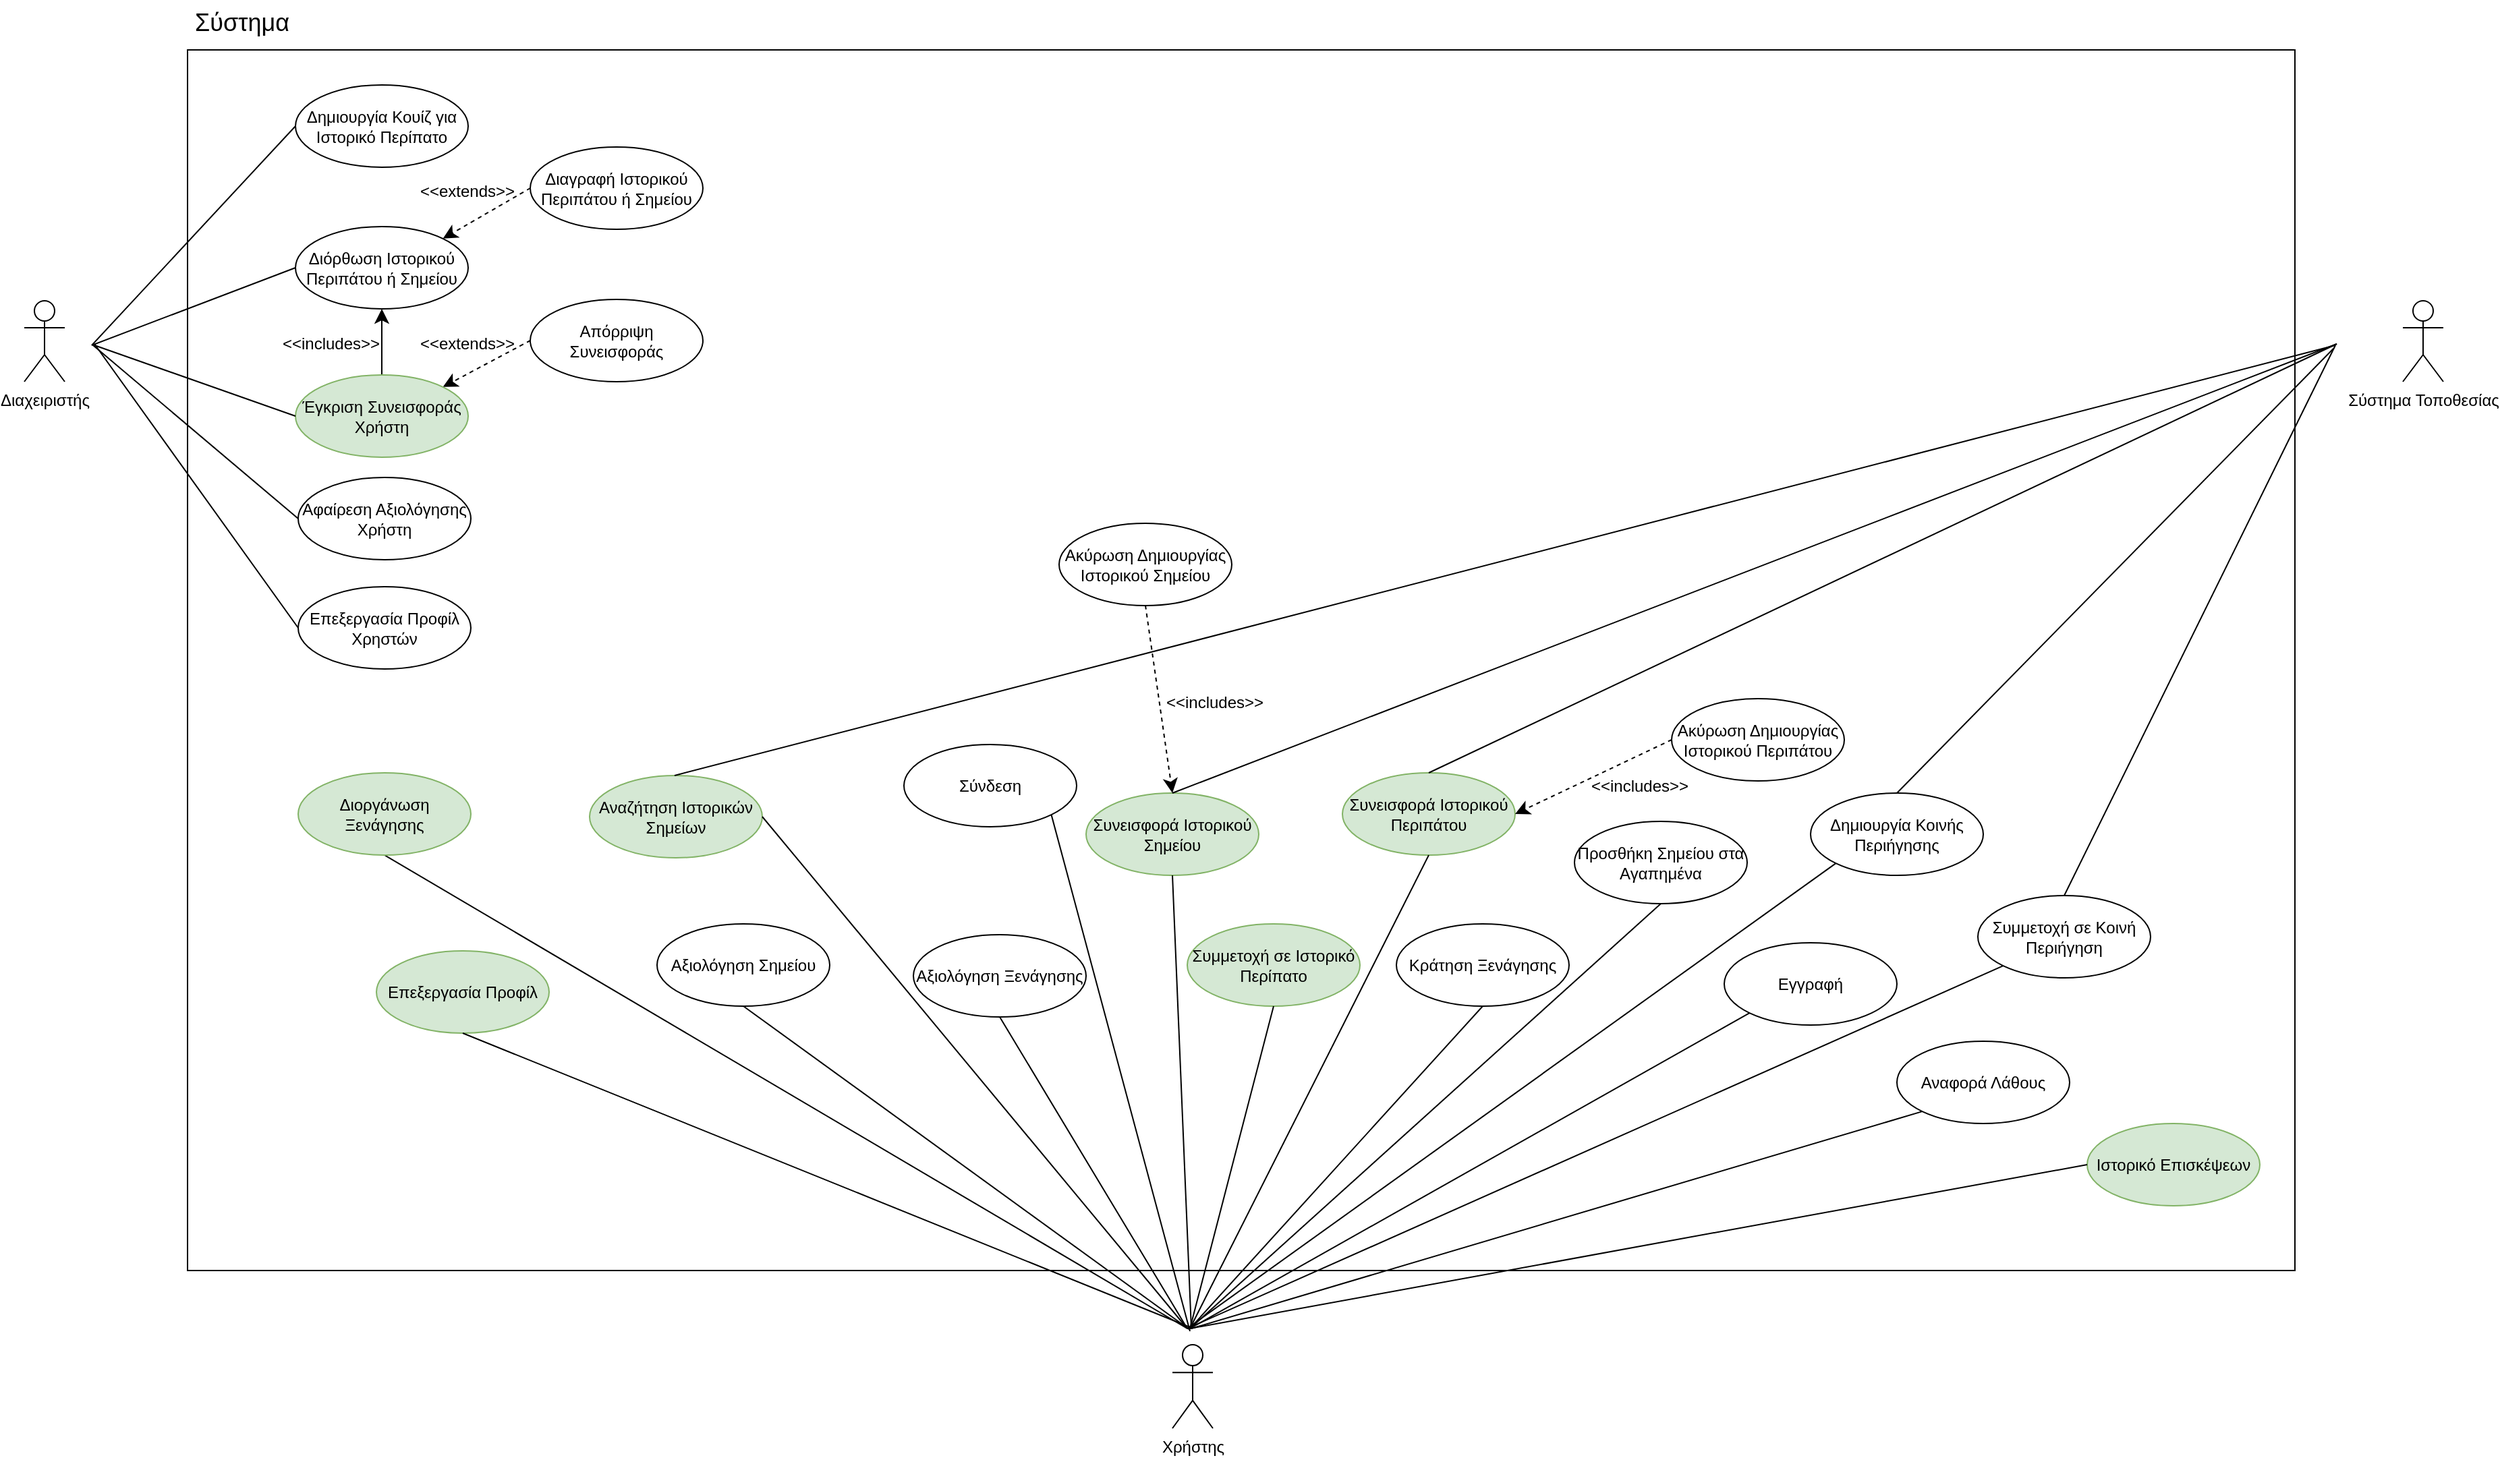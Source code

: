 <mxfile version="24.2.1" type="device">
  <diagram name="Σελίδα-1" id="uMqA1R6x-6Gs1QEI-oIA">
    <mxGraphModel dx="2015" dy="1322" grid="0" gridSize="10" guides="1" tooltips="1" connect="1" arrows="1" fold="1" page="0" pageScale="1" pageWidth="827" pageHeight="1169" math="0" shadow="0">
      <root>
        <mxCell id="0" />
        <mxCell id="1" parent="0" />
        <mxCell id="8HXO2fy5qahvrB5KiCP4-82" value="" style="rounded=0;whiteSpace=wrap;html=1;fillColor=none;" vertex="1" parent="1">
          <mxGeometry x="-171" y="-266" width="1562" height="905" as="geometry" />
        </mxCell>
        <mxCell id="8HXO2fy5qahvrB5KiCP4-1" value="Δημιουργία Κουίζ για&lt;br&gt;Ιστορικό Περίπατο" style="ellipse;whiteSpace=wrap;html=1;" vertex="1" parent="1">
          <mxGeometry x="-91" y="-240" width="128" height="61" as="geometry" />
        </mxCell>
        <mxCell id="8HXO2fy5qahvrB5KiCP4-2" value="Διαχειριστής" style="shape=umlActor;verticalLabelPosition=bottom;verticalAlign=top;html=1;outlineConnect=0;" vertex="1" parent="1">
          <mxGeometry x="-292" y="-80" width="30" height="60" as="geometry" />
        </mxCell>
        <mxCell id="8HXO2fy5qahvrB5KiCP4-3" value="Χρήστης" style="shape=umlActor;verticalLabelPosition=bottom;verticalAlign=top;html=1;outlineConnect=0;" vertex="1" parent="1">
          <mxGeometry x="559" y="694" width="30" height="62" as="geometry" />
        </mxCell>
        <mxCell id="8HXO2fy5qahvrB5KiCP4-8" value="Σύστημα Τοποθεσίας" style="shape=umlActor;verticalLabelPosition=bottom;verticalAlign=top;html=1;outlineConnect=0;" vertex="1" parent="1">
          <mxGeometry x="1471" y="-80" width="30" height="60" as="geometry" />
        </mxCell>
        <mxCell id="8HXO2fy5qahvrB5KiCP4-14" value="Διόρθωση Ιστορικού Περιπάτου ή Σημείου" style="ellipse;whiteSpace=wrap;html=1;" vertex="1" parent="1">
          <mxGeometry x="-91" y="-135" width="128" height="61" as="geometry" />
        </mxCell>
        <mxCell id="8HXO2fy5qahvrB5KiCP4-15" value="Διαγραφή Ιστορικού Περιπάτου ή Σημείου" style="ellipse;whiteSpace=wrap;html=1;" vertex="1" parent="1">
          <mxGeometry x="83" y="-194" width="128" height="61" as="geometry" />
        </mxCell>
        <mxCell id="8HXO2fy5qahvrB5KiCP4-29" style="edgeStyle=none;curved=1;rounded=0;orthogonalLoop=1;jettySize=auto;html=1;exitX=0;exitY=0.5;exitDx=0;exitDy=0;entryX=1;entryY=0;entryDx=0;entryDy=0;fontSize=12;startSize=8;endSize=8;dashed=1;" edge="1" parent="1" source="8HXO2fy5qahvrB5KiCP4-16" target="8HXO2fy5qahvrB5KiCP4-17">
          <mxGeometry relative="1" as="geometry" />
        </mxCell>
        <mxCell id="8HXO2fy5qahvrB5KiCP4-16" value="Απόρριψη Συνεισφοράς" style="ellipse;whiteSpace=wrap;html=1;" vertex="1" parent="1">
          <mxGeometry x="83" y="-81" width="128" height="61" as="geometry" />
        </mxCell>
        <mxCell id="8HXO2fy5qahvrB5KiCP4-30" style="edgeStyle=none;curved=1;rounded=0;orthogonalLoop=1;jettySize=auto;html=1;exitX=0.5;exitY=0;exitDx=0;exitDy=0;entryX=0.5;entryY=1;entryDx=0;entryDy=0;fontSize=12;startSize=8;endSize=8;" edge="1" parent="1" source="8HXO2fy5qahvrB5KiCP4-17" target="8HXO2fy5qahvrB5KiCP4-14">
          <mxGeometry relative="1" as="geometry" />
        </mxCell>
        <mxCell id="8HXO2fy5qahvrB5KiCP4-17" value="Έγκριση Συνεισφοράς Χρήστη" style="ellipse;whiteSpace=wrap;html=1;fillColor=#d5e8d4;strokeColor=#82b366;" vertex="1" parent="1">
          <mxGeometry x="-91" y="-25" width="128" height="61" as="geometry" />
        </mxCell>
        <mxCell id="8HXO2fy5qahvrB5KiCP4-18" value="Αφαίρεση Αξιολόγησης Χρήστη" style="ellipse;whiteSpace=wrap;html=1;" vertex="1" parent="1">
          <mxGeometry x="-89" y="51" width="128" height="61" as="geometry" />
        </mxCell>
        <mxCell id="8HXO2fy5qahvrB5KiCP4-19" value="Επεξεργασία Προφίλ Χρηστών" style="ellipse;whiteSpace=wrap;html=1;" vertex="1" parent="1">
          <mxGeometry x="-89" y="132" width="128" height="61" as="geometry" />
        </mxCell>
        <mxCell id="8HXO2fy5qahvrB5KiCP4-23" value="" style="endArrow=none;html=1;rounded=0;fontSize=12;startSize=8;endSize=8;curved=1;entryX=0;entryY=0.5;entryDx=0;entryDy=0;" edge="1" parent="1" target="8HXO2fy5qahvrB5KiCP4-1">
          <mxGeometry width="50" height="50" relative="1" as="geometry">
            <mxPoint x="-242" y="-47" as="sourcePoint" />
            <mxPoint x="-115" y="-108" as="targetPoint" />
          </mxGeometry>
        </mxCell>
        <mxCell id="8HXO2fy5qahvrB5KiCP4-24" value="" style="endArrow=none;html=1;rounded=0;fontSize=12;startSize=8;endSize=8;curved=1;entryX=0;entryY=0.5;entryDx=0;entryDy=0;" edge="1" parent="1" target="8HXO2fy5qahvrB5KiCP4-14">
          <mxGeometry width="50" height="50" relative="1" as="geometry">
            <mxPoint x="-242" y="-47" as="sourcePoint" />
            <mxPoint x="-115" y="-108" as="targetPoint" />
          </mxGeometry>
        </mxCell>
        <mxCell id="8HXO2fy5qahvrB5KiCP4-25" value="" style="endArrow=none;html=1;rounded=0;fontSize=12;startSize=8;endSize=8;curved=1;entryX=0;entryY=0.5;entryDx=0;entryDy=0;" edge="1" parent="1" target="8HXO2fy5qahvrB5KiCP4-18">
          <mxGeometry width="50" height="50" relative="1" as="geometry">
            <mxPoint x="-241" y="-47" as="sourcePoint" />
            <mxPoint x="-230" y="92" as="targetPoint" />
          </mxGeometry>
        </mxCell>
        <mxCell id="8HXO2fy5qahvrB5KiCP4-26" value="" style="endArrow=none;html=1;rounded=0;fontSize=12;startSize=8;endSize=8;curved=1;entryX=0.5;entryY=1;entryDx=0;entryDy=0;" edge="1" parent="1" target="8HXO2fy5qahvrB5KiCP4-35">
          <mxGeometry width="50" height="50" relative="1" as="geometry">
            <mxPoint x="570" y="682" as="sourcePoint" />
            <mxPoint x="-148" y="374" as="targetPoint" />
          </mxGeometry>
        </mxCell>
        <mxCell id="8HXO2fy5qahvrB5KiCP4-27" value="" style="endArrow=none;html=1;rounded=0;fontSize=12;startSize=8;endSize=8;curved=1;entryX=0;entryY=0.5;entryDx=0;entryDy=0;" edge="1" parent="1" target="8HXO2fy5qahvrB5KiCP4-17">
          <mxGeometry width="50" height="50" relative="1" as="geometry">
            <mxPoint x="-240" y="-47" as="sourcePoint" />
            <mxPoint x="-139" y="40" as="targetPoint" />
          </mxGeometry>
        </mxCell>
        <mxCell id="8HXO2fy5qahvrB5KiCP4-28" value="" style="endArrow=none;html=1;rounded=0;fontSize=12;startSize=8;endSize=8;curved=1;entryX=0;entryY=0.5;entryDx=0;entryDy=0;" edge="1" parent="1" target="8HXO2fy5qahvrB5KiCP4-19">
          <mxGeometry width="50" height="50" relative="1" as="geometry">
            <mxPoint x="-240" y="-48" as="sourcePoint" />
            <mxPoint x="-117" y="192" as="targetPoint" />
          </mxGeometry>
        </mxCell>
        <mxCell id="8HXO2fy5qahvrB5KiCP4-31" style="edgeStyle=none;curved=1;rounded=0;orthogonalLoop=1;jettySize=auto;html=1;exitX=0;exitY=0.5;exitDx=0;exitDy=0;entryX=1;entryY=0;entryDx=0;entryDy=0;fontSize=12;startSize=8;endSize=8;dashed=1;" edge="1" parent="1" source="8HXO2fy5qahvrB5KiCP4-15" target="8HXO2fy5qahvrB5KiCP4-14">
          <mxGeometry relative="1" as="geometry">
            <mxPoint x="89" y="-103" as="sourcePoint" />
            <mxPoint x="25" y="-69" as="targetPoint" />
          </mxGeometry>
        </mxCell>
        <mxCell id="8HXO2fy5qahvrB5KiCP4-32" value="&lt;font style=&quot;font-size: 12px;&quot;&gt;&amp;lt;&amp;lt;&lt;font style=&quot;font-size: 12px;&quot;&gt;includes&amp;gt;&amp;gt;&lt;/font&gt;&lt;/font&gt;" style="text;html=1;align=center;verticalAlign=middle;resizable=0;points=[];autosize=1;strokeColor=none;fillColor=none;fontSize=16;" vertex="1" parent="1">
          <mxGeometry x="-110" y="-65.5" width="90" height="31" as="geometry" />
        </mxCell>
        <mxCell id="8HXO2fy5qahvrB5KiCP4-33" value="&lt;font style=&quot;font-size: 12px;&quot;&gt;&amp;lt;&amp;lt;&lt;font style=&quot;font-size: 12px;&quot;&gt;extends&amp;gt;&amp;gt;&lt;/font&gt;&lt;/font&gt;" style="text;html=1;align=center;verticalAlign=middle;resizable=0;points=[];autosize=1;strokeColor=none;fillColor=none;fontSize=16;" vertex="1" parent="1">
          <mxGeometry x="-8" y="-65.5" width="88" height="31" as="geometry" />
        </mxCell>
        <mxCell id="8HXO2fy5qahvrB5KiCP4-34" value="&lt;font style=&quot;font-size: 12px;&quot;&gt;&amp;lt;&amp;lt;&lt;font style=&quot;font-size: 12px;&quot;&gt;extends&amp;gt;&amp;gt;&lt;/font&gt;&lt;/font&gt;" style="text;html=1;align=center;verticalAlign=middle;resizable=0;points=[];autosize=1;strokeColor=none;fillColor=none;fontSize=16;" vertex="1" parent="1">
          <mxGeometry x="-8" y="-179" width="88" height="31" as="geometry" />
        </mxCell>
        <mxCell id="8HXO2fy5qahvrB5KiCP4-35" value="Διοργάνωση Ξενάγησης" style="ellipse;whiteSpace=wrap;html=1;fillColor=#d5e8d4;strokeColor=#82b366;" vertex="1" parent="1">
          <mxGeometry x="-89" y="270" width="128" height="61" as="geometry" />
        </mxCell>
        <mxCell id="8HXO2fy5qahvrB5KiCP4-36" value="Επεξεργασία Προφίλ" style="ellipse;whiteSpace=wrap;html=1;fillColor=#d5e8d4;strokeColor=#82b366;" vertex="1" parent="1">
          <mxGeometry x="-31" y="402" width="128" height="61" as="geometry" />
        </mxCell>
        <mxCell id="8HXO2fy5qahvrB5KiCP4-37" value="Αναζήτηση Ιστορικών Σημείων" style="ellipse;whiteSpace=wrap;html=1;fillColor=#d5e8d4;strokeColor=#82b366;" vertex="1" parent="1">
          <mxGeometry x="127" y="272" width="128" height="61" as="geometry" />
        </mxCell>
        <mxCell id="8HXO2fy5qahvrB5KiCP4-38" value="Αξιολόγηση Σημείου" style="ellipse;whiteSpace=wrap;html=1;" vertex="1" parent="1">
          <mxGeometry x="177" y="382" width="128" height="61" as="geometry" />
        </mxCell>
        <mxCell id="8HXO2fy5qahvrB5KiCP4-39" value="Σύνδεση" style="ellipse;whiteSpace=wrap;html=1;" vertex="1" parent="1">
          <mxGeometry x="360" y="249" width="128" height="61" as="geometry" />
        </mxCell>
        <mxCell id="8HXO2fy5qahvrB5KiCP4-40" value="Αξιολόγηση Ξενάγησης" style="ellipse;whiteSpace=wrap;html=1;" vertex="1" parent="1">
          <mxGeometry x="367" y="390" width="128" height="61" as="geometry" />
        </mxCell>
        <mxCell id="8HXO2fy5qahvrB5KiCP4-41" value="Συνεισφορά Ιστορικού Σημείου" style="ellipse;whiteSpace=wrap;html=1;fillColor=#d5e8d4;strokeColor=#82b366;" vertex="1" parent="1">
          <mxGeometry x="495" y="285" width="128" height="61" as="geometry" />
        </mxCell>
        <mxCell id="8HXO2fy5qahvrB5KiCP4-42" value="Συμμετοχή σε Ιστορικό Περίπατο" style="ellipse;whiteSpace=wrap;html=1;fillColor=#d5e8d4;strokeColor=#82b366;" vertex="1" parent="1">
          <mxGeometry x="570" y="382" width="128" height="61" as="geometry" />
        </mxCell>
        <mxCell id="8HXO2fy5qahvrB5KiCP4-43" value="Συνεισφορά Ιστορικού Περιπάτου" style="ellipse;whiteSpace=wrap;html=1;fillColor=#d5e8d4;strokeColor=#82b366;" vertex="1" parent="1">
          <mxGeometry x="685" y="270" width="128" height="61" as="geometry" />
        </mxCell>
        <mxCell id="8HXO2fy5qahvrB5KiCP4-44" value="Κράτηση Ξενάγησης" style="ellipse;whiteSpace=wrap;html=1;" vertex="1" parent="1">
          <mxGeometry x="725" y="382" width="128" height="61" as="geometry" />
        </mxCell>
        <mxCell id="8HXO2fy5qahvrB5KiCP4-45" value="Εγγραφή" style="ellipse;whiteSpace=wrap;html=1;" vertex="1" parent="1">
          <mxGeometry x="968" y="396" width="128" height="61" as="geometry" />
        </mxCell>
        <mxCell id="8HXO2fy5qahvrB5KiCP4-79" style="edgeStyle=none;curved=1;rounded=0;orthogonalLoop=1;jettySize=auto;html=1;exitX=0;exitY=0.5;exitDx=0;exitDy=0;entryX=1;entryY=0.5;entryDx=0;entryDy=0;fontSize=12;startSize=8;endSize=8;dashed=1;" edge="1" parent="1" source="8HXO2fy5qahvrB5KiCP4-46" target="8HXO2fy5qahvrB5KiCP4-43">
          <mxGeometry relative="1" as="geometry" />
        </mxCell>
        <mxCell id="8HXO2fy5qahvrB5KiCP4-46" value="Ακύρωση Δημιουργίας Ιστορικού Περιπάτου" style="ellipse;whiteSpace=wrap;html=1;" vertex="1" parent="1">
          <mxGeometry x="929" y="215" width="128" height="61" as="geometry" />
        </mxCell>
        <mxCell id="8HXO2fy5qahvrB5KiCP4-78" style="edgeStyle=none;curved=1;rounded=0;orthogonalLoop=1;jettySize=auto;html=1;exitX=0.5;exitY=1;exitDx=0;exitDy=0;entryX=0.5;entryY=0;entryDx=0;entryDy=0;fontSize=12;startSize=8;endSize=8;dashed=1;" edge="1" parent="1" source="8HXO2fy5qahvrB5KiCP4-47" target="8HXO2fy5qahvrB5KiCP4-41">
          <mxGeometry relative="1" as="geometry" />
        </mxCell>
        <mxCell id="8HXO2fy5qahvrB5KiCP4-47" value="Ακύρωση Δημιουργίας Ιστορικού Σημείου" style="ellipse;whiteSpace=wrap;html=1;" vertex="1" parent="1">
          <mxGeometry x="475" y="85" width="128" height="61" as="geometry" />
        </mxCell>
        <mxCell id="8HXO2fy5qahvrB5KiCP4-48" value="Αναφορά Λάθους" style="ellipse;whiteSpace=wrap;html=1;" vertex="1" parent="1">
          <mxGeometry x="1096" y="469" width="128" height="61" as="geometry" />
        </mxCell>
        <mxCell id="8HXO2fy5qahvrB5KiCP4-49" value="Προσθήκη Σημείου στα Αγαπημένα" style="ellipse;whiteSpace=wrap;html=1;" vertex="1" parent="1">
          <mxGeometry x="857" y="306" width="128" height="61" as="geometry" />
        </mxCell>
        <mxCell id="8HXO2fy5qahvrB5KiCP4-50" value="Δημιουργία Κοινής Περιήγησης" style="ellipse;whiteSpace=wrap;html=1;" vertex="1" parent="1">
          <mxGeometry x="1032" y="285" width="128" height="61" as="geometry" />
        </mxCell>
        <mxCell id="8HXO2fy5qahvrB5KiCP4-51" value="Συμμετοχή σε Κοινή Περιήγηση" style="ellipse;whiteSpace=wrap;html=1;" vertex="1" parent="1">
          <mxGeometry x="1156" y="361" width="128" height="61" as="geometry" />
        </mxCell>
        <mxCell id="8HXO2fy5qahvrB5KiCP4-52" value="Ιστορικό Επισκέψεων" style="ellipse;whiteSpace=wrap;html=1;fillColor=#d5e8d4;strokeColor=#82b366;" vertex="1" parent="1">
          <mxGeometry x="1237" y="530" width="128" height="61" as="geometry" />
        </mxCell>
        <mxCell id="8HXO2fy5qahvrB5KiCP4-54" value="" style="endArrow=none;html=1;rounded=0;fontSize=12;startSize=8;endSize=8;curved=1;entryX=0.5;entryY=1;entryDx=0;entryDy=0;" edge="1" parent="1" target="8HXO2fy5qahvrB5KiCP4-38">
          <mxGeometry width="50" height="50" relative="1" as="geometry">
            <mxPoint x="572" y="683" as="sourcePoint" />
            <mxPoint x="443" y="541" as="targetPoint" />
          </mxGeometry>
        </mxCell>
        <mxCell id="8HXO2fy5qahvrB5KiCP4-55" value="" style="endArrow=none;html=1;rounded=0;fontSize=12;startSize=8;endSize=8;curved=1;entryX=1;entryY=0.5;entryDx=0;entryDy=0;" edge="1" parent="1" target="8HXO2fy5qahvrB5KiCP4-37">
          <mxGeometry width="50" height="50" relative="1" as="geometry">
            <mxPoint x="570" y="682" as="sourcePoint" />
            <mxPoint x="443" y="541" as="targetPoint" />
          </mxGeometry>
        </mxCell>
        <mxCell id="8HXO2fy5qahvrB5KiCP4-56" value="" style="endArrow=none;html=1;rounded=0;fontSize=12;startSize=8;endSize=8;curved=1;entryX=0.5;entryY=1;entryDx=0;entryDy=0;" edge="1" parent="1" target="8HXO2fy5qahvrB5KiCP4-40">
          <mxGeometry width="50" height="50" relative="1" as="geometry">
            <mxPoint x="570" y="682" as="sourcePoint" />
            <mxPoint x="443" y="543" as="targetPoint" />
          </mxGeometry>
        </mxCell>
        <mxCell id="8HXO2fy5qahvrB5KiCP4-57" value="" style="endArrow=none;html=1;rounded=0;fontSize=12;startSize=8;endSize=8;curved=1;entryX=1;entryY=1;entryDx=0;entryDy=0;" edge="1" parent="1" target="8HXO2fy5qahvrB5KiCP4-39">
          <mxGeometry width="50" height="50" relative="1" as="geometry">
            <mxPoint x="572" y="684" as="sourcePoint" />
            <mxPoint x="871.373" y="495.998" as="targetPoint" />
          </mxGeometry>
        </mxCell>
        <mxCell id="8HXO2fy5qahvrB5KiCP4-58" value="" style="endArrow=none;html=1;rounded=0;fontSize=12;startSize=8;endSize=8;curved=1;entryX=0.5;entryY=1;entryDx=0;entryDy=0;" edge="1" parent="1" target="8HXO2fy5qahvrB5KiCP4-42">
          <mxGeometry width="50" height="50" relative="1" as="geometry">
            <mxPoint x="572" y="682" as="sourcePoint" />
            <mxPoint x="445" y="543" as="targetPoint" />
          </mxGeometry>
        </mxCell>
        <mxCell id="8HXO2fy5qahvrB5KiCP4-59" value="" style="endArrow=none;html=1;rounded=0;fontSize=12;startSize=8;endSize=8;curved=1;entryX=0.5;entryY=1;entryDx=0;entryDy=0;" edge="1" parent="1" target="8HXO2fy5qahvrB5KiCP4-36">
          <mxGeometry width="50" height="50" relative="1" as="geometry">
            <mxPoint x="572" y="681" as="sourcePoint" />
            <mxPoint x="443" y="541" as="targetPoint" />
          </mxGeometry>
        </mxCell>
        <mxCell id="8HXO2fy5qahvrB5KiCP4-60" value="" style="endArrow=none;html=1;rounded=0;fontSize=12;startSize=8;endSize=8;curved=1;entryX=0.5;entryY=1;entryDx=0;entryDy=0;" edge="1" parent="1" target="8HXO2fy5qahvrB5KiCP4-44">
          <mxGeometry width="50" height="50" relative="1" as="geometry">
            <mxPoint x="572" y="682" as="sourcePoint" />
            <mxPoint x="753" y="549" as="targetPoint" />
          </mxGeometry>
        </mxCell>
        <mxCell id="8HXO2fy5qahvrB5KiCP4-64" value="" style="endArrow=none;html=1;rounded=0;fontSize=12;startSize=8;endSize=8;curved=1;entryX=0;entryY=1;entryDx=0;entryDy=0;" edge="1" parent="1" target="8HXO2fy5qahvrB5KiCP4-45">
          <mxGeometry width="50" height="50" relative="1" as="geometry">
            <mxPoint x="572" y="682" as="sourcePoint" />
            <mxPoint x="953" y="503" as="targetPoint" />
          </mxGeometry>
        </mxCell>
        <mxCell id="8HXO2fy5qahvrB5KiCP4-65" value="" style="endArrow=none;html=1;rounded=0;fontSize=12;startSize=8;endSize=8;curved=1;entryX=0;entryY=1;entryDx=0;entryDy=0;" edge="1" parent="1" target="8HXO2fy5qahvrB5KiCP4-51">
          <mxGeometry width="50" height="50" relative="1" as="geometry">
            <mxPoint x="570" y="682" as="sourcePoint" />
            <mxPoint x="1250" y="405" as="targetPoint" />
          </mxGeometry>
        </mxCell>
        <mxCell id="8HXO2fy5qahvrB5KiCP4-66" value="" style="endArrow=none;html=1;rounded=0;fontSize=12;startSize=8;endSize=8;curved=1;entryX=0.5;entryY=1;entryDx=0;entryDy=0;" edge="1" parent="1" target="8HXO2fy5qahvrB5KiCP4-49">
          <mxGeometry width="50" height="50" relative="1" as="geometry">
            <mxPoint x="572" y="682" as="sourcePoint" />
            <mxPoint x="897" y="591" as="targetPoint" />
          </mxGeometry>
        </mxCell>
        <mxCell id="8HXO2fy5qahvrB5KiCP4-67" value="" style="endArrow=none;html=1;rounded=0;fontSize=12;startSize=8;endSize=8;curved=1;entryX=0.5;entryY=1;entryDx=0;entryDy=0;" edge="1" parent="1" target="8HXO2fy5qahvrB5KiCP4-43">
          <mxGeometry width="50" height="50" relative="1" as="geometry">
            <mxPoint x="572" y="682" as="sourcePoint" />
            <mxPoint x="743" y="340" as="targetPoint" />
          </mxGeometry>
        </mxCell>
        <mxCell id="8HXO2fy5qahvrB5KiCP4-68" value="" style="endArrow=none;html=1;rounded=0;fontSize=12;startSize=8;endSize=8;curved=1;entryX=0;entryY=0.5;entryDx=0;entryDy=0;" edge="1" parent="1" target="8HXO2fy5qahvrB5KiCP4-52">
          <mxGeometry width="50" height="50" relative="1" as="geometry">
            <mxPoint x="572" y="682" as="sourcePoint" />
            <mxPoint x="1146" y="568" as="targetPoint" />
          </mxGeometry>
        </mxCell>
        <mxCell id="8HXO2fy5qahvrB5KiCP4-69" value="" style="endArrow=none;html=1;rounded=0;fontSize=12;startSize=8;endSize=8;curved=1;entryX=0;entryY=1;entryDx=0;entryDy=0;" edge="1" parent="1" target="8HXO2fy5qahvrB5KiCP4-48">
          <mxGeometry width="50" height="50" relative="1" as="geometry">
            <mxPoint x="573" y="682" as="sourcePoint" />
            <mxPoint x="1129" y="591" as="targetPoint" />
          </mxGeometry>
        </mxCell>
        <mxCell id="8HXO2fy5qahvrB5KiCP4-70" value="" style="endArrow=none;html=1;rounded=0;fontSize=12;startSize=8;endSize=8;curved=1;exitX=0.5;exitY=1;exitDx=0;exitDy=0;" edge="1" parent="1" source="8HXO2fy5qahvrB5KiCP4-41">
          <mxGeometry width="50" height="50" relative="1" as="geometry">
            <mxPoint x="632" y="374" as="sourcePoint" />
            <mxPoint x="573" y="682" as="targetPoint" />
          </mxGeometry>
        </mxCell>
        <mxCell id="8HXO2fy5qahvrB5KiCP4-71" value="" style="endArrow=none;html=1;rounded=0;fontSize=12;startSize=8;endSize=8;curved=1;entryX=0;entryY=1;entryDx=0;entryDy=0;" edge="1" parent="1" target="8HXO2fy5qahvrB5KiCP4-50">
          <mxGeometry width="50" height="50" relative="1" as="geometry">
            <mxPoint x="570" y="682" as="sourcePoint" />
            <mxPoint x="963" y="695" as="targetPoint" />
          </mxGeometry>
        </mxCell>
        <mxCell id="8HXO2fy5qahvrB5KiCP4-73" value="" style="endArrow=none;html=1;rounded=0;fontSize=12;startSize=8;endSize=8;curved=1;exitX=0.492;exitY=0;exitDx=0;exitDy=0;exitPerimeter=0;" edge="1" parent="1" source="8HXO2fy5qahvrB5KiCP4-37">
          <mxGeometry width="50" height="50" relative="1" as="geometry">
            <mxPoint x="301" y="99" as="sourcePoint" />
            <mxPoint x="1421" y="-47" as="targetPoint" />
          </mxGeometry>
        </mxCell>
        <mxCell id="8HXO2fy5qahvrB5KiCP4-74" value="" style="endArrow=none;html=1;rounded=0;fontSize=12;startSize=8;endSize=8;curved=1;exitX=0.5;exitY=0;exitDx=0;exitDy=0;" edge="1" parent="1" source="8HXO2fy5qahvrB5KiCP4-43">
          <mxGeometry width="50" height="50" relative="1" as="geometry">
            <mxPoint x="655" y="-67" as="sourcePoint" />
            <mxPoint x="1422" y="-48" as="targetPoint" />
          </mxGeometry>
        </mxCell>
        <mxCell id="8HXO2fy5qahvrB5KiCP4-75" value="" style="endArrow=none;html=1;rounded=0;fontSize=12;startSize=8;endSize=8;curved=1;exitX=0.5;exitY=0;exitDx=0;exitDy=0;" edge="1" parent="1" source="8HXO2fy5qahvrB5KiCP4-41">
          <mxGeometry width="50" height="50" relative="1" as="geometry">
            <mxPoint x="895" y="-5" as="sourcePoint" />
            <mxPoint x="1422" y="-48" as="targetPoint" />
          </mxGeometry>
        </mxCell>
        <mxCell id="8HXO2fy5qahvrB5KiCP4-76" value="" style="endArrow=none;html=1;rounded=0;fontSize=12;startSize=8;endSize=8;curved=1;entryX=0.5;entryY=0;entryDx=0;entryDy=0;" edge="1" parent="1" target="8HXO2fy5qahvrB5KiCP4-51">
          <mxGeometry width="50" height="50" relative="1" as="geometry">
            <mxPoint x="1421" y="-47" as="sourcePoint" />
            <mxPoint x="559" y="-145" as="targetPoint" />
          </mxGeometry>
        </mxCell>
        <mxCell id="8HXO2fy5qahvrB5KiCP4-77" value="" style="endArrow=none;html=1;rounded=0;fontSize=12;startSize=8;endSize=8;curved=1;entryX=0.5;entryY=0;entryDx=0;entryDy=0;" edge="1" parent="1" target="8HXO2fy5qahvrB5KiCP4-50">
          <mxGeometry width="50" height="50" relative="1" as="geometry">
            <mxPoint x="1420" y="-45" as="sourcePoint" />
            <mxPoint x="1463" y="230" as="targetPoint" />
          </mxGeometry>
        </mxCell>
        <mxCell id="8HXO2fy5qahvrB5KiCP4-80" value="&lt;font style=&quot;font-size: 12px;&quot;&gt;&amp;lt;&amp;lt;&lt;font style=&quot;font-size: 12px;&quot;&gt;includes&amp;gt;&amp;gt;&lt;/font&gt;&lt;/font&gt;" style="text;html=1;align=center;verticalAlign=middle;resizable=0;points=[];autosize=1;strokeColor=none;fillColor=none;fontSize=16;" vertex="1" parent="1">
          <mxGeometry x="545" y="200" width="90" height="31" as="geometry" />
        </mxCell>
        <mxCell id="8HXO2fy5qahvrB5KiCP4-81" value="&lt;font style=&quot;font-size: 12px;&quot;&gt;&amp;lt;&amp;lt;&lt;font style=&quot;font-size: 12px;&quot;&gt;includes&amp;gt;&amp;gt;&lt;/font&gt;&lt;/font&gt;" style="text;html=1;align=center;verticalAlign=middle;resizable=0;points=[];autosize=1;strokeColor=none;fillColor=none;fontSize=16;" vertex="1" parent="1">
          <mxGeometry x="860" y="262" width="90" height="31" as="geometry" />
        </mxCell>
        <mxCell id="8HXO2fy5qahvrB5KiCP4-83" value="&lt;font style=&quot;font-size: 18px;&quot;&gt;Σύστημα&lt;/font&gt;" style="text;html=1;align=center;verticalAlign=middle;resizable=0;points=[];autosize=1;strokeColor=none;fillColor=none;fontSize=16;" vertex="1" parent="1">
          <mxGeometry x="-175" y="-303" width="88" height="34" as="geometry" />
        </mxCell>
      </root>
    </mxGraphModel>
  </diagram>
</mxfile>
